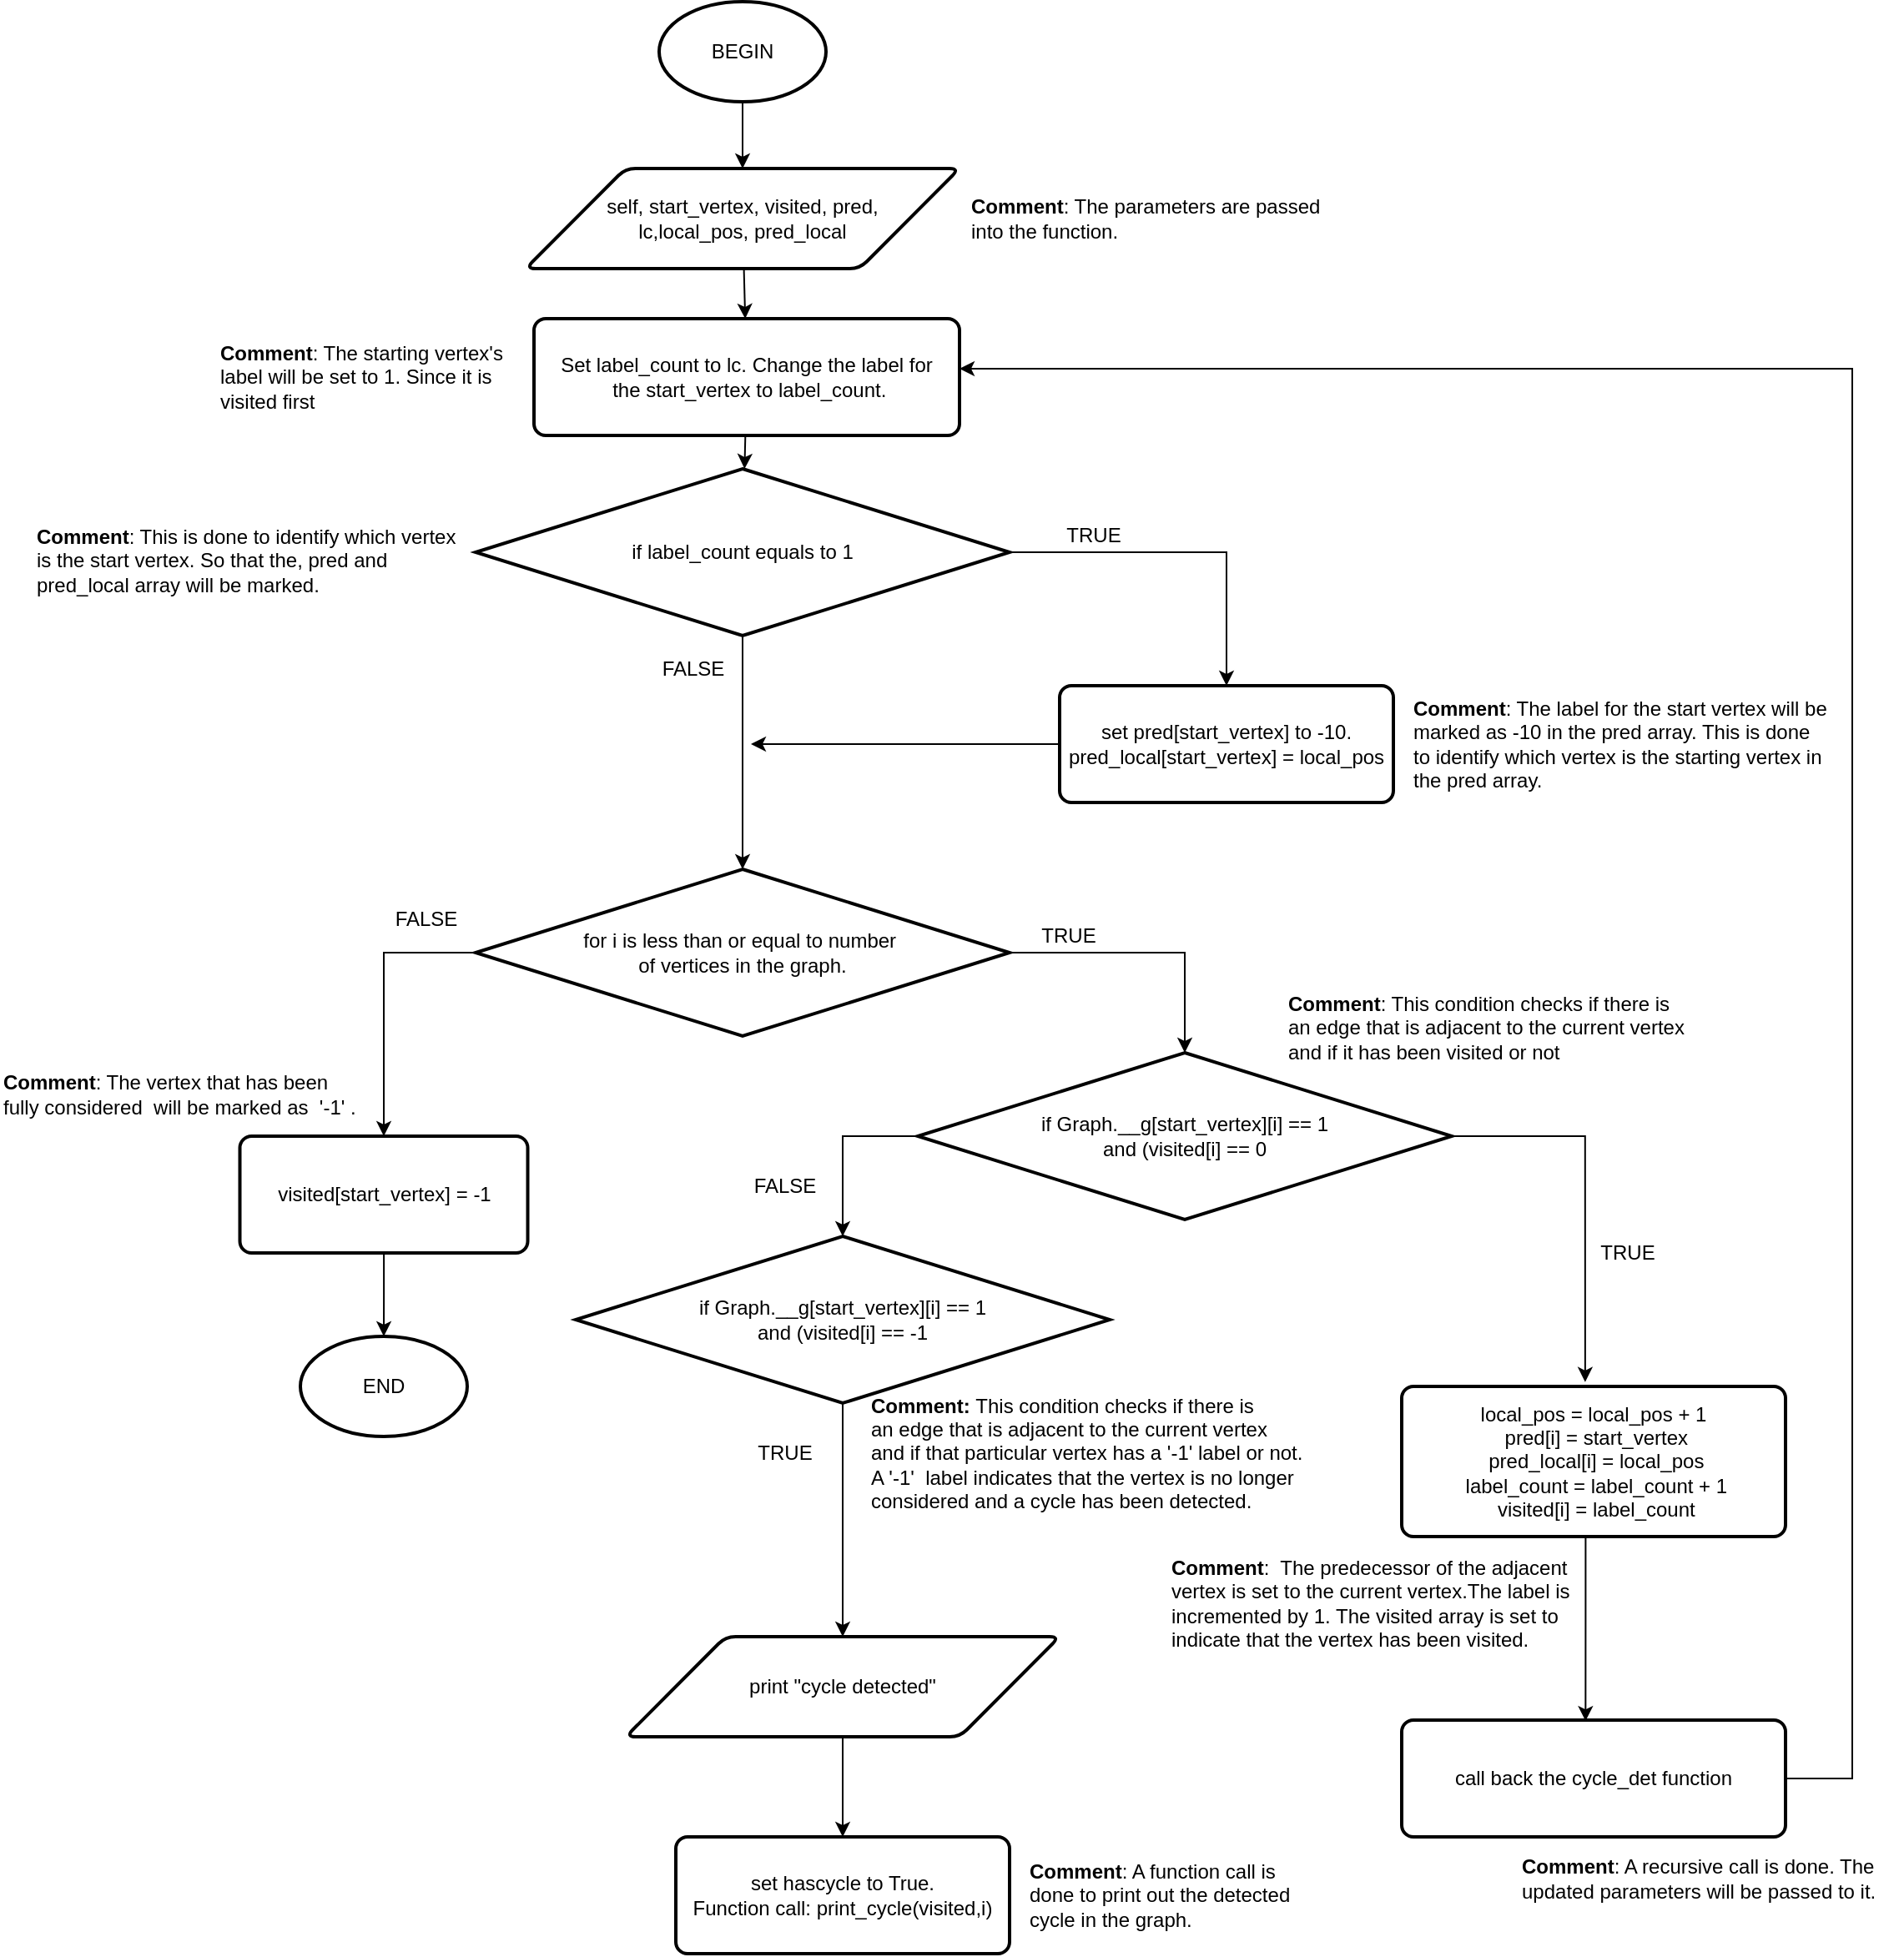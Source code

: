 <mxfile version="13.9.9" type="device"><diagram id="MreWbM7ei1uTVDCZIKbe" name="Page-1"><mxGraphModel dx="2128" dy="647" grid="1" gridSize="10" guides="1" tooltips="1" connect="1" arrows="1" fold="1" page="1" pageScale="1" pageWidth="850" pageHeight="1100" math="0" shadow="0"><root><mxCell id="0"/><mxCell id="1" parent="0"/><mxCell id="mUAJ5r24PTKoeuST17eS-2" value="" style="rounded=0;orthogonalLoop=1;jettySize=auto;html=1;" parent="1" source="rVjRABOyYH_LcuMPrkDJ-1" target="mUAJ5r24PTKoeuST17eS-1" edge="1"><mxGeometry relative="1" as="geometry"/></mxCell><mxCell id="rVjRABOyYH_LcuMPrkDJ-1" value="BEGIN" style="strokeWidth=2;html=1;shape=mxgraph.flowchart.start_1;whiteSpace=wrap;" parent="1" vertex="1"><mxGeometry x="165" y="40" width="100" height="60" as="geometry"/></mxCell><mxCell id="mUAJ5r24PTKoeuST17eS-4" value="" style="edgeStyle=none;rounded=0;orthogonalLoop=1;jettySize=auto;html=1;" parent="1" source="mUAJ5r24PTKoeuST17eS-1" target="mUAJ5r24PTKoeuST17eS-3" edge="1"><mxGeometry relative="1" as="geometry"/></mxCell><mxCell id="mUAJ5r24PTKoeuST17eS-1" value="self, start_vertex, visited, pred, &lt;br&gt;lc,local_pos, pred_local" style="shape=parallelogram;html=1;strokeWidth=2;perimeter=parallelogramPerimeter;whiteSpace=wrap;rounded=1;arcSize=12;size=0.23;" parent="1" vertex="1"><mxGeometry x="85" y="140" width="260" height="60" as="geometry"/></mxCell><mxCell id="mUAJ5r24PTKoeuST17eS-6" value="" style="edgeStyle=none;rounded=0;orthogonalLoop=1;jettySize=auto;html=1;" parent="1" source="mUAJ5r24PTKoeuST17eS-3" target="mUAJ5r24PTKoeuST17eS-5" edge="1"><mxGeometry relative="1" as="geometry"/></mxCell><mxCell id="mUAJ5r24PTKoeuST17eS-3" value="Set label_count to lc. Change the label for&lt;br&gt;&amp;nbsp;the start_vertex to label_count." style="rounded=1;whiteSpace=wrap;html=1;absoluteArcSize=1;arcSize=14;strokeWidth=2;" parent="1" vertex="1"><mxGeometry x="90" y="230" width="255" height="70" as="geometry"/></mxCell><mxCell id="mUAJ5r24PTKoeuST17eS-9" style="edgeStyle=orthogonalEdgeStyle;rounded=0;orthogonalLoop=1;jettySize=auto;html=1;entryX=0.5;entryY=0;entryDx=0;entryDy=0;exitX=1;exitY=0.5;exitDx=0;exitDy=0;exitPerimeter=0;" parent="1" source="mUAJ5r24PTKoeuST17eS-5" target="mUAJ5r24PTKoeuST17eS-8" edge="1"><mxGeometry relative="1" as="geometry"/></mxCell><mxCell id="mUAJ5r24PTKoeuST17eS-13" value="" style="edgeStyle=orthogonalEdgeStyle;rounded=0;orthogonalLoop=1;jettySize=auto;html=1;exitX=0.512;exitY=0.993;exitDx=0;exitDy=0;exitPerimeter=0;" parent="1" source="mUAJ5r24PTKoeuST17eS-5" target="mUAJ5r24PTKoeuST17eS-12" edge="1"><mxGeometry relative="1" as="geometry"><Array as="points"><mxPoint x="215" y="419"/></Array></mxGeometry></mxCell><mxCell id="mUAJ5r24PTKoeuST17eS-5" value="if label_count equals to 1" style="strokeWidth=2;html=1;shape=mxgraph.flowchart.decision;whiteSpace=wrap;" parent="1" vertex="1"><mxGeometry x="55" y="320" width="320" height="100" as="geometry"/></mxCell><mxCell id="mUAJ5r24PTKoeuST17eS-56" style="edgeStyle=orthogonalEdgeStyle;rounded=0;orthogonalLoop=1;jettySize=auto;html=1;fontColor=#f0f0f0;" parent="1" source="mUAJ5r24PTKoeuST17eS-8" edge="1"><mxGeometry relative="1" as="geometry"><mxPoint x="220" y="485" as="targetPoint"/><Array as="points"><mxPoint x="220" y="485"/><mxPoint x="220" y="485"/></Array></mxGeometry></mxCell><mxCell id="mUAJ5r24PTKoeuST17eS-8" value="set pred[start_vertex] to -10.&lt;br&gt;pred_local[start_vertex] = local_pos" style="rounded=1;whiteSpace=wrap;html=1;absoluteArcSize=1;arcSize=14;strokeWidth=2;" parent="1" vertex="1"><mxGeometry x="405" y="450" width="200" height="70" as="geometry"/></mxCell><mxCell id="mUAJ5r24PTKoeuST17eS-10" value="TRUE" style="text;html=1;align=center;verticalAlign=middle;resizable=0;points=[];autosize=1;" parent="1" vertex="1"><mxGeometry x="400" y="350" width="50" height="20" as="geometry"/></mxCell><mxCell id="mUAJ5r24PTKoeuST17eS-15" style="edgeStyle=orthogonalEdgeStyle;rounded=0;orthogonalLoop=1;jettySize=auto;html=1;entryX=0.5;entryY=0;entryDx=0;entryDy=0;entryPerimeter=0;" parent="1" source="mUAJ5r24PTKoeuST17eS-12" target="mUAJ5r24PTKoeuST17eS-14" edge="1"><mxGeometry relative="1" as="geometry"><mxPoint x="480" y="680" as="targetPoint"/><Array as="points"><mxPoint x="480" y="610"/></Array></mxGeometry></mxCell><mxCell id="mUAJ5r24PTKoeuST17eS-37" style="edgeStyle=orthogonalEdgeStyle;rounded=0;orthogonalLoop=1;jettySize=auto;html=1;entryX=0.5;entryY=0;entryDx=0;entryDy=0;exitX=0;exitY=0.5;exitDx=0;exitDy=0;exitPerimeter=0;" parent="1" source="mUAJ5r24PTKoeuST17eS-12" target="mUAJ5r24PTKoeuST17eS-36" edge="1"><mxGeometry relative="1" as="geometry"/></mxCell><mxCell id="mUAJ5r24PTKoeuST17eS-12" value="for i is less than or equal to number&amp;nbsp;&lt;br&gt;of vertices in the graph." style="strokeWidth=2;html=1;shape=mxgraph.flowchart.decision;whiteSpace=wrap;" parent="1" vertex="1"><mxGeometry x="55" y="560" width="320" height="100" as="geometry"/></mxCell><mxCell id="mUAJ5r24PTKoeuST17eS-19" style="edgeStyle=orthogonalEdgeStyle;rounded=0;orthogonalLoop=1;jettySize=auto;html=1;entryX=0.478;entryY=-0.029;entryDx=0;entryDy=0;entryPerimeter=0;exitX=1;exitY=0.5;exitDx=0;exitDy=0;exitPerimeter=0;" parent="1" source="mUAJ5r24PTKoeuST17eS-14" target="mUAJ5r24PTKoeuST17eS-18" edge="1"><mxGeometry relative="1" as="geometry"><mxPoint x="720" y="860" as="targetPoint"/><Array as="points"><mxPoint x="720" y="720"/></Array></mxGeometry></mxCell><mxCell id="mUAJ5r24PTKoeuST17eS-26" style="edgeStyle=orthogonalEdgeStyle;rounded=0;orthogonalLoop=1;jettySize=auto;html=1;entryX=0.5;entryY=0;entryDx=0;entryDy=0;entryPerimeter=0;exitX=0;exitY=0.5;exitDx=0;exitDy=0;exitPerimeter=0;" parent="1" source="mUAJ5r24PTKoeuST17eS-14" target="mUAJ5r24PTKoeuST17eS-25" edge="1"><mxGeometry relative="1" as="geometry"><Array as="points"><mxPoint x="275" y="720"/></Array></mxGeometry></mxCell><mxCell id="mUAJ5r24PTKoeuST17eS-14" value="if&amp;nbsp;Graph.__g[start_vertex][i] == 1 &lt;br&gt;and (visited[i] == 0" style="strokeWidth=2;html=1;shape=mxgraph.flowchart.decision;whiteSpace=wrap;" parent="1" vertex="1"><mxGeometry x="320" y="670" width="320" height="100" as="geometry"/></mxCell><mxCell id="mUAJ5r24PTKoeuST17eS-16" value="TRUE" style="text;html=1;align=center;verticalAlign=middle;resizable=0;points=[];autosize=1;" parent="1" vertex="1"><mxGeometry x="385" y="590" width="50" height="20" as="geometry"/></mxCell><mxCell id="mUAJ5r24PTKoeuST17eS-22" style="edgeStyle=orthogonalEdgeStyle;rounded=0;orthogonalLoop=1;jettySize=auto;html=1;entryX=0.479;entryY=0.008;entryDx=0;entryDy=0;entryPerimeter=0;" parent="1" source="mUAJ5r24PTKoeuST17eS-18" target="mUAJ5r24PTKoeuST17eS-21" edge="1"><mxGeometry relative="1" as="geometry"><Array as="points"><mxPoint x="720" y="1011"/></Array></mxGeometry></mxCell><mxCell id="mUAJ5r24PTKoeuST17eS-18" value="local_pos = local_pos + 1 &lt;br&gt;&amp;nbsp;pred[i] = start_vertex &lt;br&gt;&amp;nbsp;pred_local[i] = local_pos &lt;br&gt;&amp;nbsp;label_count = label_count + 1 &lt;br&gt;&amp;nbsp;visited[i] = label_count" style="rounded=1;whiteSpace=wrap;html=1;absoluteArcSize=1;arcSize=14;strokeWidth=2;" parent="1" vertex="1"><mxGeometry x="610" y="870" width="230" height="90" as="geometry"/></mxCell><mxCell id="mUAJ5r24PTKoeuST17eS-20" value="TRUE" style="text;html=1;align=center;verticalAlign=middle;resizable=0;points=[];autosize=1;" parent="1" vertex="1"><mxGeometry x="720" y="780" width="50" height="20" as="geometry"/></mxCell><mxCell id="mUAJ5r24PTKoeuST17eS-23" style="edgeStyle=orthogonalEdgeStyle;rounded=0;orthogonalLoop=1;jettySize=auto;html=1;" parent="1" source="mUAJ5r24PTKoeuST17eS-21" target="mUAJ5r24PTKoeuST17eS-3" edge="1"><mxGeometry relative="1" as="geometry"><mxPoint x="320" y="260" as="targetPoint"/><Array as="points"><mxPoint x="880" y="1105"/><mxPoint x="880" y="260"/></Array></mxGeometry></mxCell><mxCell id="mUAJ5r24PTKoeuST17eS-21" value="call back the cycle_det function" style="rounded=1;whiteSpace=wrap;html=1;absoluteArcSize=1;arcSize=14;strokeWidth=2;" parent="1" vertex="1"><mxGeometry x="610" y="1070" width="230" height="70" as="geometry"/></mxCell><mxCell id="mUAJ5r24PTKoeuST17eS-31" style="edgeStyle=orthogonalEdgeStyle;rounded=0;orthogonalLoop=1;jettySize=auto;html=1;" parent="1" source="mUAJ5r24PTKoeuST17eS-25" target="mUAJ5r24PTKoeuST17eS-30" edge="1"><mxGeometry relative="1" as="geometry"/></mxCell><mxCell id="mUAJ5r24PTKoeuST17eS-25" value="if&amp;nbsp;Graph.__g[start_vertex][i] == 1 &lt;br&gt;and (visited[i] == -1" style="strokeWidth=2;html=1;shape=mxgraph.flowchart.decision;whiteSpace=wrap;" parent="1" vertex="1"><mxGeometry x="115" y="780" width="320" height="100" as="geometry"/></mxCell><mxCell id="mUAJ5r24PTKoeuST17eS-28" value="FALSE" style="text;html=1;align=center;verticalAlign=middle;resizable=0;points=[];autosize=1;" parent="1" vertex="1"><mxGeometry x="215" y="740" width="50" height="20" as="geometry"/></mxCell><mxCell id="mUAJ5r24PTKoeuST17eS-33" style="rounded=0;orthogonalLoop=1;jettySize=auto;html=1;entryX=0.5;entryY=0;entryDx=0;entryDy=0;" parent="1" source="mUAJ5r24PTKoeuST17eS-30" target="mUAJ5r24PTKoeuST17eS-32" edge="1"><mxGeometry relative="1" as="geometry"/></mxCell><mxCell id="mUAJ5r24PTKoeuST17eS-30" value="print &quot;cycle detected&quot;" style="shape=parallelogram;html=1;strokeWidth=2;perimeter=parallelogramPerimeter;whiteSpace=wrap;rounded=1;arcSize=12;size=0.23;" parent="1" vertex="1"><mxGeometry x="145" y="1020" width="260" height="60" as="geometry"/></mxCell><mxCell id="mUAJ5r24PTKoeuST17eS-32" value="set hascycle to True.&lt;br&gt;Function call: print_cycle(visited,i)" style="rounded=1;whiteSpace=wrap;html=1;absoluteArcSize=1;arcSize=14;strokeWidth=2;" parent="1" vertex="1"><mxGeometry x="175" y="1140" width="200" height="70" as="geometry"/></mxCell><mxCell id="mUAJ5r24PTKoeuST17eS-34" value="TRUE" style="text;html=1;align=center;verticalAlign=middle;resizable=0;points=[];autosize=1;" parent="1" vertex="1"><mxGeometry x="215" y="900" width="50" height="20" as="geometry"/></mxCell><mxCell id="mUAJ5r24PTKoeuST17eS-40" style="edgeStyle=orthogonalEdgeStyle;rounded=0;orthogonalLoop=1;jettySize=auto;html=1;entryX=0.5;entryY=0;entryDx=0;entryDy=0;entryPerimeter=0;" parent="1" source="mUAJ5r24PTKoeuST17eS-36" target="mUAJ5r24PTKoeuST17eS-39" edge="1"><mxGeometry relative="1" as="geometry"/></mxCell><mxCell id="mUAJ5r24PTKoeuST17eS-36" value="visited[start_vertex] = -1" style="rounded=1;whiteSpace=wrap;html=1;absoluteArcSize=1;arcSize=14;strokeWidth=2;" parent="1" vertex="1"><mxGeometry x="-86.25" y="720" width="172.5" height="70" as="geometry"/></mxCell><mxCell id="mUAJ5r24PTKoeuST17eS-38" value="FALSE" style="text;html=1;align=center;verticalAlign=middle;resizable=0;points=[];autosize=1;" parent="1" vertex="1"><mxGeometry y="580" width="50" height="20" as="geometry"/></mxCell><mxCell id="mUAJ5r24PTKoeuST17eS-39" value="END" style="strokeWidth=2;html=1;shape=mxgraph.flowchart.start_1;whiteSpace=wrap;" parent="1" vertex="1"><mxGeometry x="-50" y="840" width="100" height="60" as="geometry"/></mxCell><mxCell id="mUAJ5r24PTKoeuST17eS-41" value="FALSE" style="text;html=1;align=center;verticalAlign=middle;resizable=0;points=[];autosize=1;" parent="1" vertex="1"><mxGeometry x="160" y="430" width="50" height="20" as="geometry"/></mxCell><mxCell id="mUAJ5r24PTKoeuST17eS-42" value="&lt;b&gt;Comment&lt;/b&gt;: The parameters are passed &lt;br&gt;into the function." style="text;html=1;align=left;verticalAlign=middle;resizable=0;points=[];autosize=1;" parent="1" vertex="1"><mxGeometry x="350" y="155" width="230" height="30" as="geometry"/></mxCell><mxCell id="mUAJ5r24PTKoeuST17eS-43" value="&lt;b&gt;Comment&lt;/b&gt;: The starting vertex's &lt;br&gt;label&amp;nbsp;will be set to 1.&amp;nbsp;Since it is &lt;br&gt;visited first" style="text;html=1;align=left;verticalAlign=middle;resizable=0;points=[];autosize=1;" parent="1" vertex="1"><mxGeometry x="-100" y="240" width="190" height="50" as="geometry"/></mxCell><mxCell id="mUAJ5r24PTKoeuST17eS-44" value="&lt;b&gt;Comment&lt;/b&gt;: This is done to identify which vertex&lt;br&gt;is the start vertex. So that the, pred and &lt;br&gt;pred_local array will be marked." style="text;html=1;align=left;verticalAlign=middle;resizable=0;points=[];autosize=1;" parent="1" vertex="1"><mxGeometry x="-210" y="350" width="270" height="50" as="geometry"/></mxCell><mxCell id="mUAJ5r24PTKoeuST17eS-45" value="&lt;b&gt;Comment&lt;/b&gt;: The label for the start vertex&amp;nbsp;will be &lt;br&gt;marked as -10 in the pred array. This is done&lt;br&gt;to identify which vertex is the starting vertex in&lt;br&gt;the pred array." style="text;html=1;align=left;verticalAlign=middle;resizable=0;points=[];autosize=1;" parent="1" vertex="1"><mxGeometry x="615" y="455" width="260" height="60" as="geometry"/></mxCell><mxCell id="mUAJ5r24PTKoeuST17eS-46" value="&lt;b&gt;Comment&lt;/b&gt;: This condition checks if there is &lt;br&gt;an edge that is&amp;nbsp;adjacent to the current vertex &lt;br&gt;and if it has been visited or not" style="text;html=1;align=left;verticalAlign=middle;resizable=0;points=[];autosize=1;" parent="1" vertex="1"><mxGeometry x="540" y="630" width="250" height="50" as="geometry"/></mxCell><mxCell id="mUAJ5r24PTKoeuST17eS-47" value="&lt;b&gt;Comment&lt;/b&gt;:&amp;nbsp; The&amp;nbsp;predecessor of the adjacent &lt;br&gt;vertex is set to the current vertex.The label is &lt;br&gt;incremented by 1. The visited array is set to &lt;br&gt;indicate that the vertex has been visited." style="text;html=1;align=left;verticalAlign=middle;resizable=0;points=[];autosize=1;" parent="1" vertex="1"><mxGeometry x="470" y="970" width="250" height="60" as="geometry"/></mxCell><mxCell id="mUAJ5r24PTKoeuST17eS-48" value="&lt;b&gt;Comment&lt;/b&gt;: A recursive call is done. The &lt;br&gt;updated parameters will be passed to it.&amp;nbsp;" style="text;html=1;align=left;verticalAlign=middle;resizable=0;points=[];autosize=1;" parent="1" vertex="1"><mxGeometry x="680" y="1150" width="230" height="30" as="geometry"/></mxCell><mxCell id="mUAJ5r24PTKoeuST17eS-51" value="&lt;b&gt;Comment&lt;/b&gt;: A function call is &lt;br&gt;done to print out the detected &lt;br&gt;cycle in the graph." style="text;html=1;align=left;verticalAlign=middle;resizable=0;points=[];autosize=1;" parent="1" vertex="1"><mxGeometry x="385" y="1150" width="170" height="50" as="geometry"/></mxCell><mxCell id="mUAJ5r24PTKoeuST17eS-52" value="&lt;b&gt;Comment&lt;/b&gt;: The vertex that has been &lt;br&gt;fully considered&amp;nbsp; will be marked as&amp;nbsp; '-1' ." style="text;html=1;align=left;verticalAlign=middle;resizable=0;points=[];autosize=1;" parent="1" vertex="1"><mxGeometry x="-230" y="680" width="230" height="30" as="geometry"/></mxCell><mxCell id="mUAJ5r24PTKoeuST17eS-57" value="&lt;b&gt;Comment: &lt;/b&gt;This condition checks if there is&lt;br&gt;an edge that is adjacent to the current vertex&amp;nbsp;&lt;br&gt;and if that particular vertex has a '-1' label or not.&lt;br&gt;A '-1'&amp;nbsp; label indicates that the vertex is no longer&lt;br&gt;considered and a cycle has been detected." style="text;html=1;align=left;verticalAlign=middle;resizable=0;points=[];autosize=1;" parent="1" vertex="1"><mxGeometry x="290" y="875" width="270" height="70" as="geometry"/></mxCell></root></mxGraphModel></diagram></mxfile>